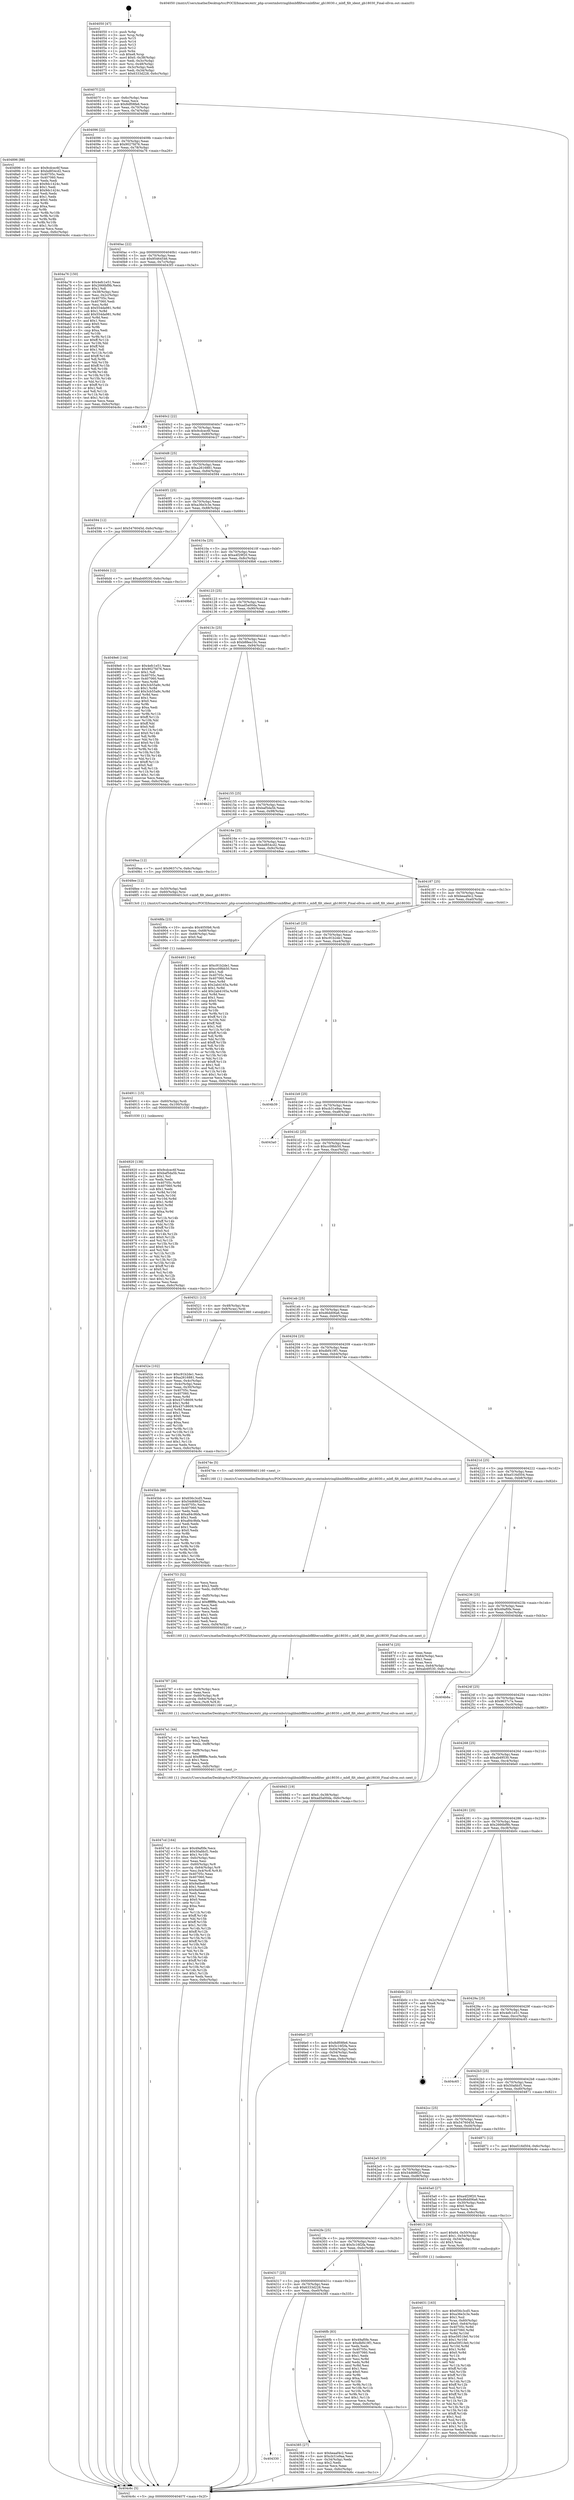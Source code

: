 digraph "0x404050" {
  label = "0x404050 (/mnt/c/Users/mathe/Desktop/tcc/POCII/binaries/extr_php-srcextmbstringlibmbflfiltersmbfilter_gb18030.c_mbfl_filt_ident_gb18030_Final-ollvm.out::main(0))"
  labelloc = "t"
  node[shape=record]

  Entry [label="",width=0.3,height=0.3,shape=circle,fillcolor=black,style=filled]
  "0x40407f" [label="{
     0x40407f [23]\l
     | [instrs]\l
     &nbsp;&nbsp;0x40407f \<+3\>: mov -0x6c(%rbp),%eax\l
     &nbsp;&nbsp;0x404082 \<+2\>: mov %eax,%ecx\l
     &nbsp;&nbsp;0x404084 \<+6\>: sub $0x8df08fe6,%ecx\l
     &nbsp;&nbsp;0x40408a \<+3\>: mov %eax,-0x70(%rbp)\l
     &nbsp;&nbsp;0x40408d \<+3\>: mov %ecx,-0x74(%rbp)\l
     &nbsp;&nbsp;0x404090 \<+6\>: je 0000000000404896 \<main+0x846\>\l
  }"]
  "0x404896" [label="{
     0x404896 [88]\l
     | [instrs]\l
     &nbsp;&nbsp;0x404896 \<+5\>: mov $0x9cdcec6f,%eax\l
     &nbsp;&nbsp;0x40489b \<+5\>: mov $0xbd854cd2,%ecx\l
     &nbsp;&nbsp;0x4048a0 \<+7\>: mov 0x40705c,%edx\l
     &nbsp;&nbsp;0x4048a7 \<+7\>: mov 0x407060,%esi\l
     &nbsp;&nbsp;0x4048ae \<+2\>: mov %edx,%edi\l
     &nbsp;&nbsp;0x4048b0 \<+6\>: sub $0x9dc1424c,%edi\l
     &nbsp;&nbsp;0x4048b6 \<+3\>: sub $0x1,%edi\l
     &nbsp;&nbsp;0x4048b9 \<+6\>: add $0x9dc1424c,%edi\l
     &nbsp;&nbsp;0x4048bf \<+3\>: imul %edi,%edx\l
     &nbsp;&nbsp;0x4048c2 \<+3\>: and $0x1,%edx\l
     &nbsp;&nbsp;0x4048c5 \<+3\>: cmp $0x0,%edx\l
     &nbsp;&nbsp;0x4048c8 \<+4\>: sete %r8b\l
     &nbsp;&nbsp;0x4048cc \<+3\>: cmp $0xa,%esi\l
     &nbsp;&nbsp;0x4048cf \<+4\>: setl %r9b\l
     &nbsp;&nbsp;0x4048d3 \<+3\>: mov %r8b,%r10b\l
     &nbsp;&nbsp;0x4048d6 \<+3\>: and %r9b,%r10b\l
     &nbsp;&nbsp;0x4048d9 \<+3\>: xor %r9b,%r8b\l
     &nbsp;&nbsp;0x4048dc \<+3\>: or %r8b,%r10b\l
     &nbsp;&nbsp;0x4048df \<+4\>: test $0x1,%r10b\l
     &nbsp;&nbsp;0x4048e3 \<+3\>: cmovne %ecx,%eax\l
     &nbsp;&nbsp;0x4048e6 \<+3\>: mov %eax,-0x6c(%rbp)\l
     &nbsp;&nbsp;0x4048e9 \<+5\>: jmp 0000000000404c6c \<main+0xc1c\>\l
  }"]
  "0x404096" [label="{
     0x404096 [22]\l
     | [instrs]\l
     &nbsp;&nbsp;0x404096 \<+5\>: jmp 000000000040409b \<main+0x4b\>\l
     &nbsp;&nbsp;0x40409b \<+3\>: mov -0x70(%rbp),%eax\l
     &nbsp;&nbsp;0x40409e \<+5\>: sub $0x9027fd76,%eax\l
     &nbsp;&nbsp;0x4040a3 \<+3\>: mov %eax,-0x78(%rbp)\l
     &nbsp;&nbsp;0x4040a6 \<+6\>: je 0000000000404a76 \<main+0xa26\>\l
  }"]
  Exit [label="",width=0.3,height=0.3,shape=circle,fillcolor=black,style=filled,peripheries=2]
  "0x404a76" [label="{
     0x404a76 [150]\l
     | [instrs]\l
     &nbsp;&nbsp;0x404a76 \<+5\>: mov $0x4efc1e51,%eax\l
     &nbsp;&nbsp;0x404a7b \<+5\>: mov $0x2666bf9b,%ecx\l
     &nbsp;&nbsp;0x404a80 \<+2\>: mov $0x1,%dl\l
     &nbsp;&nbsp;0x404a82 \<+3\>: mov -0x38(%rbp),%esi\l
     &nbsp;&nbsp;0x404a85 \<+3\>: mov %esi,-0x2c(%rbp)\l
     &nbsp;&nbsp;0x404a88 \<+7\>: mov 0x40705c,%esi\l
     &nbsp;&nbsp;0x404a8f \<+7\>: mov 0x407060,%edi\l
     &nbsp;&nbsp;0x404a96 \<+3\>: mov %esi,%r8d\l
     &nbsp;&nbsp;0x404a99 \<+7\>: sub $0x554da981,%r8d\l
     &nbsp;&nbsp;0x404aa0 \<+4\>: sub $0x1,%r8d\l
     &nbsp;&nbsp;0x404aa4 \<+7\>: add $0x554da981,%r8d\l
     &nbsp;&nbsp;0x404aab \<+4\>: imul %r8d,%esi\l
     &nbsp;&nbsp;0x404aaf \<+3\>: and $0x1,%esi\l
     &nbsp;&nbsp;0x404ab2 \<+3\>: cmp $0x0,%esi\l
     &nbsp;&nbsp;0x404ab5 \<+4\>: sete %r9b\l
     &nbsp;&nbsp;0x404ab9 \<+3\>: cmp $0xa,%edi\l
     &nbsp;&nbsp;0x404abc \<+4\>: setl %r10b\l
     &nbsp;&nbsp;0x404ac0 \<+3\>: mov %r9b,%r11b\l
     &nbsp;&nbsp;0x404ac3 \<+4\>: xor $0xff,%r11b\l
     &nbsp;&nbsp;0x404ac7 \<+3\>: mov %r10b,%bl\l
     &nbsp;&nbsp;0x404aca \<+3\>: xor $0xff,%bl\l
     &nbsp;&nbsp;0x404acd \<+3\>: xor $0x1,%dl\l
     &nbsp;&nbsp;0x404ad0 \<+3\>: mov %r11b,%r14b\l
     &nbsp;&nbsp;0x404ad3 \<+4\>: and $0xff,%r14b\l
     &nbsp;&nbsp;0x404ad7 \<+3\>: and %dl,%r9b\l
     &nbsp;&nbsp;0x404ada \<+3\>: mov %bl,%r15b\l
     &nbsp;&nbsp;0x404add \<+4\>: and $0xff,%r15b\l
     &nbsp;&nbsp;0x404ae1 \<+3\>: and %dl,%r10b\l
     &nbsp;&nbsp;0x404ae4 \<+3\>: or %r9b,%r14b\l
     &nbsp;&nbsp;0x404ae7 \<+3\>: or %r10b,%r15b\l
     &nbsp;&nbsp;0x404aea \<+3\>: xor %r15b,%r14b\l
     &nbsp;&nbsp;0x404aed \<+3\>: or %bl,%r11b\l
     &nbsp;&nbsp;0x404af0 \<+4\>: xor $0xff,%r11b\l
     &nbsp;&nbsp;0x404af4 \<+3\>: or $0x1,%dl\l
     &nbsp;&nbsp;0x404af7 \<+3\>: and %dl,%r11b\l
     &nbsp;&nbsp;0x404afa \<+3\>: or %r11b,%r14b\l
     &nbsp;&nbsp;0x404afd \<+4\>: test $0x1,%r14b\l
     &nbsp;&nbsp;0x404b01 \<+3\>: cmovne %ecx,%eax\l
     &nbsp;&nbsp;0x404b04 \<+3\>: mov %eax,-0x6c(%rbp)\l
     &nbsp;&nbsp;0x404b07 \<+5\>: jmp 0000000000404c6c \<main+0xc1c\>\l
  }"]
  "0x4040ac" [label="{
     0x4040ac [22]\l
     | [instrs]\l
     &nbsp;&nbsp;0x4040ac \<+5\>: jmp 00000000004040b1 \<main+0x61\>\l
     &nbsp;&nbsp;0x4040b1 \<+3\>: mov -0x70(%rbp),%eax\l
     &nbsp;&nbsp;0x4040b4 \<+5\>: sub $0x95464546,%eax\l
     &nbsp;&nbsp;0x4040b9 \<+3\>: mov %eax,-0x7c(%rbp)\l
     &nbsp;&nbsp;0x4040bc \<+6\>: je 00000000004043f3 \<main+0x3a3\>\l
  }"]
  "0x404920" [label="{
     0x404920 [138]\l
     | [instrs]\l
     &nbsp;&nbsp;0x404920 \<+5\>: mov $0x9cdcec6f,%eax\l
     &nbsp;&nbsp;0x404925 \<+5\>: mov $0xbaf5da5b,%esi\l
     &nbsp;&nbsp;0x40492a \<+2\>: mov $0x1,%cl\l
     &nbsp;&nbsp;0x40492c \<+2\>: xor %edx,%edx\l
     &nbsp;&nbsp;0x40492e \<+8\>: mov 0x40705c,%r8d\l
     &nbsp;&nbsp;0x404936 \<+8\>: mov 0x407060,%r9d\l
     &nbsp;&nbsp;0x40493e \<+3\>: sub $0x1,%edx\l
     &nbsp;&nbsp;0x404941 \<+3\>: mov %r8d,%r10d\l
     &nbsp;&nbsp;0x404944 \<+3\>: add %edx,%r10d\l
     &nbsp;&nbsp;0x404947 \<+4\>: imul %r10d,%r8d\l
     &nbsp;&nbsp;0x40494b \<+4\>: and $0x1,%r8d\l
     &nbsp;&nbsp;0x40494f \<+4\>: cmp $0x0,%r8d\l
     &nbsp;&nbsp;0x404953 \<+4\>: sete %r11b\l
     &nbsp;&nbsp;0x404957 \<+4\>: cmp $0xa,%r9d\l
     &nbsp;&nbsp;0x40495b \<+3\>: setl %bl\l
     &nbsp;&nbsp;0x40495e \<+3\>: mov %r11b,%r14b\l
     &nbsp;&nbsp;0x404961 \<+4\>: xor $0xff,%r14b\l
     &nbsp;&nbsp;0x404965 \<+3\>: mov %bl,%r15b\l
     &nbsp;&nbsp;0x404968 \<+4\>: xor $0xff,%r15b\l
     &nbsp;&nbsp;0x40496c \<+3\>: xor $0x0,%cl\l
     &nbsp;&nbsp;0x40496f \<+3\>: mov %r14b,%r12b\l
     &nbsp;&nbsp;0x404972 \<+4\>: and $0x0,%r12b\l
     &nbsp;&nbsp;0x404976 \<+3\>: and %cl,%r11b\l
     &nbsp;&nbsp;0x404979 \<+3\>: mov %r15b,%r13b\l
     &nbsp;&nbsp;0x40497c \<+4\>: and $0x0,%r13b\l
     &nbsp;&nbsp;0x404980 \<+2\>: and %cl,%bl\l
     &nbsp;&nbsp;0x404982 \<+3\>: or %r11b,%r12b\l
     &nbsp;&nbsp;0x404985 \<+3\>: or %bl,%r13b\l
     &nbsp;&nbsp;0x404988 \<+3\>: xor %r13b,%r12b\l
     &nbsp;&nbsp;0x40498b \<+3\>: or %r15b,%r14b\l
     &nbsp;&nbsp;0x40498e \<+4\>: xor $0xff,%r14b\l
     &nbsp;&nbsp;0x404992 \<+3\>: or $0x0,%cl\l
     &nbsp;&nbsp;0x404995 \<+3\>: and %cl,%r14b\l
     &nbsp;&nbsp;0x404998 \<+3\>: or %r14b,%r12b\l
     &nbsp;&nbsp;0x40499b \<+4\>: test $0x1,%r12b\l
     &nbsp;&nbsp;0x40499f \<+3\>: cmovne %esi,%eax\l
     &nbsp;&nbsp;0x4049a2 \<+3\>: mov %eax,-0x6c(%rbp)\l
     &nbsp;&nbsp;0x4049a5 \<+5\>: jmp 0000000000404c6c \<main+0xc1c\>\l
  }"]
  "0x4043f3" [label="{
     0x4043f3\l
  }", style=dashed]
  "0x4040c2" [label="{
     0x4040c2 [22]\l
     | [instrs]\l
     &nbsp;&nbsp;0x4040c2 \<+5\>: jmp 00000000004040c7 \<main+0x77\>\l
     &nbsp;&nbsp;0x4040c7 \<+3\>: mov -0x70(%rbp),%eax\l
     &nbsp;&nbsp;0x4040ca \<+5\>: sub $0x9cdcec6f,%eax\l
     &nbsp;&nbsp;0x4040cf \<+3\>: mov %eax,-0x80(%rbp)\l
     &nbsp;&nbsp;0x4040d2 \<+6\>: je 0000000000404c27 \<main+0xbd7\>\l
  }"]
  "0x404911" [label="{
     0x404911 [15]\l
     | [instrs]\l
     &nbsp;&nbsp;0x404911 \<+4\>: mov -0x60(%rbp),%rdi\l
     &nbsp;&nbsp;0x404915 \<+6\>: mov %eax,-0x100(%rbp)\l
     &nbsp;&nbsp;0x40491b \<+5\>: call 0000000000401030 \<free@plt\>\l
     | [calls]\l
     &nbsp;&nbsp;0x401030 \{1\} (unknown)\l
  }"]
  "0x404c27" [label="{
     0x404c27\l
  }", style=dashed]
  "0x4040d8" [label="{
     0x4040d8 [25]\l
     | [instrs]\l
     &nbsp;&nbsp;0x4040d8 \<+5\>: jmp 00000000004040dd \<main+0x8d\>\l
     &nbsp;&nbsp;0x4040dd \<+3\>: mov -0x70(%rbp),%eax\l
     &nbsp;&nbsp;0x4040e0 \<+5\>: sub $0xa2616881,%eax\l
     &nbsp;&nbsp;0x4040e5 \<+6\>: mov %eax,-0x84(%rbp)\l
     &nbsp;&nbsp;0x4040eb \<+6\>: je 0000000000404594 \<main+0x544\>\l
  }"]
  "0x4048fa" [label="{
     0x4048fa [23]\l
     | [instrs]\l
     &nbsp;&nbsp;0x4048fa \<+10\>: movabs $0x4050b6,%rdi\l
     &nbsp;&nbsp;0x404904 \<+3\>: mov %eax,-0x68(%rbp)\l
     &nbsp;&nbsp;0x404907 \<+3\>: mov -0x68(%rbp),%esi\l
     &nbsp;&nbsp;0x40490a \<+2\>: mov $0x0,%al\l
     &nbsp;&nbsp;0x40490c \<+5\>: call 0000000000401040 \<printf@plt\>\l
     | [calls]\l
     &nbsp;&nbsp;0x401040 \{1\} (unknown)\l
  }"]
  "0x404594" [label="{
     0x404594 [12]\l
     | [instrs]\l
     &nbsp;&nbsp;0x404594 \<+7\>: movl $0x5476045d,-0x6c(%rbp)\l
     &nbsp;&nbsp;0x40459b \<+5\>: jmp 0000000000404c6c \<main+0xc1c\>\l
  }"]
  "0x4040f1" [label="{
     0x4040f1 [25]\l
     | [instrs]\l
     &nbsp;&nbsp;0x4040f1 \<+5\>: jmp 00000000004040f6 \<main+0xa6\>\l
     &nbsp;&nbsp;0x4040f6 \<+3\>: mov -0x70(%rbp),%eax\l
     &nbsp;&nbsp;0x4040f9 \<+5\>: sub $0xa36e3c3e,%eax\l
     &nbsp;&nbsp;0x4040fe \<+6\>: mov %eax,-0x88(%rbp)\l
     &nbsp;&nbsp;0x404104 \<+6\>: je 00000000004046d4 \<main+0x684\>\l
  }"]
  "0x4047cd" [label="{
     0x4047cd [164]\l
     | [instrs]\l
     &nbsp;&nbsp;0x4047cd \<+5\>: mov $0x49af0fe,%ecx\l
     &nbsp;&nbsp;0x4047d2 \<+5\>: mov $0x50afdcf1,%edx\l
     &nbsp;&nbsp;0x4047d7 \<+3\>: mov $0x1,%r10b\l
     &nbsp;&nbsp;0x4047da \<+6\>: mov -0xfc(%rbp),%esi\l
     &nbsp;&nbsp;0x4047e0 \<+3\>: imul %eax,%esi\l
     &nbsp;&nbsp;0x4047e3 \<+4\>: mov -0x60(%rbp),%r8\l
     &nbsp;&nbsp;0x4047e7 \<+4\>: movslq -0x64(%rbp),%r9\l
     &nbsp;&nbsp;0x4047eb \<+5\>: mov %esi,0x4(%r8,%r9,8)\l
     &nbsp;&nbsp;0x4047f0 \<+7\>: mov 0x40705c,%eax\l
     &nbsp;&nbsp;0x4047f7 \<+7\>: mov 0x407060,%esi\l
     &nbsp;&nbsp;0x4047fe \<+2\>: mov %eax,%edi\l
     &nbsp;&nbsp;0x404800 \<+6\>: add $0x9a0be666,%edi\l
     &nbsp;&nbsp;0x404806 \<+3\>: sub $0x1,%edi\l
     &nbsp;&nbsp;0x404809 \<+6\>: sub $0x9a0be666,%edi\l
     &nbsp;&nbsp;0x40480f \<+3\>: imul %edi,%eax\l
     &nbsp;&nbsp;0x404812 \<+3\>: and $0x1,%eax\l
     &nbsp;&nbsp;0x404815 \<+3\>: cmp $0x0,%eax\l
     &nbsp;&nbsp;0x404818 \<+4\>: sete %r11b\l
     &nbsp;&nbsp;0x40481c \<+3\>: cmp $0xa,%esi\l
     &nbsp;&nbsp;0x40481f \<+3\>: setl %bl\l
     &nbsp;&nbsp;0x404822 \<+3\>: mov %r11b,%r14b\l
     &nbsp;&nbsp;0x404825 \<+4\>: xor $0xff,%r14b\l
     &nbsp;&nbsp;0x404829 \<+3\>: mov %bl,%r15b\l
     &nbsp;&nbsp;0x40482c \<+4\>: xor $0xff,%r15b\l
     &nbsp;&nbsp;0x404830 \<+4\>: xor $0x1,%r10b\l
     &nbsp;&nbsp;0x404834 \<+3\>: mov %r14b,%r12b\l
     &nbsp;&nbsp;0x404837 \<+4\>: and $0xff,%r12b\l
     &nbsp;&nbsp;0x40483b \<+3\>: and %r10b,%r11b\l
     &nbsp;&nbsp;0x40483e \<+3\>: mov %r15b,%r13b\l
     &nbsp;&nbsp;0x404841 \<+4\>: and $0xff,%r13b\l
     &nbsp;&nbsp;0x404845 \<+3\>: and %r10b,%bl\l
     &nbsp;&nbsp;0x404848 \<+3\>: or %r11b,%r12b\l
     &nbsp;&nbsp;0x40484b \<+3\>: or %bl,%r13b\l
     &nbsp;&nbsp;0x40484e \<+3\>: xor %r13b,%r12b\l
     &nbsp;&nbsp;0x404851 \<+3\>: or %r15b,%r14b\l
     &nbsp;&nbsp;0x404854 \<+4\>: xor $0xff,%r14b\l
     &nbsp;&nbsp;0x404858 \<+4\>: or $0x1,%r10b\l
     &nbsp;&nbsp;0x40485c \<+3\>: and %r10b,%r14b\l
     &nbsp;&nbsp;0x40485f \<+3\>: or %r14b,%r12b\l
     &nbsp;&nbsp;0x404862 \<+4\>: test $0x1,%r12b\l
     &nbsp;&nbsp;0x404866 \<+3\>: cmovne %edx,%ecx\l
     &nbsp;&nbsp;0x404869 \<+3\>: mov %ecx,-0x6c(%rbp)\l
     &nbsp;&nbsp;0x40486c \<+5\>: jmp 0000000000404c6c \<main+0xc1c\>\l
  }"]
  "0x4046d4" [label="{
     0x4046d4 [12]\l
     | [instrs]\l
     &nbsp;&nbsp;0x4046d4 \<+7\>: movl $0xab49530,-0x6c(%rbp)\l
     &nbsp;&nbsp;0x4046db \<+5\>: jmp 0000000000404c6c \<main+0xc1c\>\l
  }"]
  "0x40410a" [label="{
     0x40410a [25]\l
     | [instrs]\l
     &nbsp;&nbsp;0x40410a \<+5\>: jmp 000000000040410f \<main+0xbf\>\l
     &nbsp;&nbsp;0x40410f \<+3\>: mov -0x70(%rbp),%eax\l
     &nbsp;&nbsp;0x404112 \<+5\>: sub $0xa4f29f20,%eax\l
     &nbsp;&nbsp;0x404117 \<+6\>: mov %eax,-0x8c(%rbp)\l
     &nbsp;&nbsp;0x40411d \<+6\>: je 00000000004049b6 \<main+0x966\>\l
  }"]
  "0x4047a1" [label="{
     0x4047a1 [44]\l
     | [instrs]\l
     &nbsp;&nbsp;0x4047a1 \<+2\>: xor %ecx,%ecx\l
     &nbsp;&nbsp;0x4047a3 \<+5\>: mov $0x2,%edx\l
     &nbsp;&nbsp;0x4047a8 \<+6\>: mov %edx,-0xf8(%rbp)\l
     &nbsp;&nbsp;0x4047ae \<+1\>: cltd\l
     &nbsp;&nbsp;0x4047af \<+6\>: mov -0xf8(%rbp),%esi\l
     &nbsp;&nbsp;0x4047b5 \<+2\>: idiv %esi\l
     &nbsp;&nbsp;0x4047b7 \<+6\>: imul $0xfffffffe,%edx,%edx\l
     &nbsp;&nbsp;0x4047bd \<+3\>: sub $0x1,%ecx\l
     &nbsp;&nbsp;0x4047c0 \<+2\>: sub %ecx,%edx\l
     &nbsp;&nbsp;0x4047c2 \<+6\>: mov %edx,-0xfc(%rbp)\l
     &nbsp;&nbsp;0x4047c8 \<+5\>: call 0000000000401160 \<next_i\>\l
     | [calls]\l
     &nbsp;&nbsp;0x401160 \{1\} (/mnt/c/Users/mathe/Desktop/tcc/POCII/binaries/extr_php-srcextmbstringlibmbflfiltersmbfilter_gb18030.c_mbfl_filt_ident_gb18030_Final-ollvm.out::next_i)\l
  }"]
  "0x4049b6" [label="{
     0x4049b6\l
  }", style=dashed]
  "0x404123" [label="{
     0x404123 [25]\l
     | [instrs]\l
     &nbsp;&nbsp;0x404123 \<+5\>: jmp 0000000000404128 \<main+0xd8\>\l
     &nbsp;&nbsp;0x404128 \<+3\>: mov -0x70(%rbp),%eax\l
     &nbsp;&nbsp;0x40412b \<+5\>: sub $0xad5a00da,%eax\l
     &nbsp;&nbsp;0x404130 \<+6\>: mov %eax,-0x90(%rbp)\l
     &nbsp;&nbsp;0x404136 \<+6\>: je 00000000004049e6 \<main+0x996\>\l
  }"]
  "0x404787" [label="{
     0x404787 [26]\l
     | [instrs]\l
     &nbsp;&nbsp;0x404787 \<+6\>: mov -0xf4(%rbp),%ecx\l
     &nbsp;&nbsp;0x40478d \<+3\>: imul %eax,%ecx\l
     &nbsp;&nbsp;0x404790 \<+4\>: mov -0x60(%rbp),%r8\l
     &nbsp;&nbsp;0x404794 \<+4\>: movslq -0x64(%rbp),%r9\l
     &nbsp;&nbsp;0x404798 \<+4\>: mov %ecx,(%r8,%r9,8)\l
     &nbsp;&nbsp;0x40479c \<+5\>: call 0000000000401160 \<next_i\>\l
     | [calls]\l
     &nbsp;&nbsp;0x401160 \{1\} (/mnt/c/Users/mathe/Desktop/tcc/POCII/binaries/extr_php-srcextmbstringlibmbflfiltersmbfilter_gb18030.c_mbfl_filt_ident_gb18030_Final-ollvm.out::next_i)\l
  }"]
  "0x4049e6" [label="{
     0x4049e6 [144]\l
     | [instrs]\l
     &nbsp;&nbsp;0x4049e6 \<+5\>: mov $0x4efc1e51,%eax\l
     &nbsp;&nbsp;0x4049eb \<+5\>: mov $0x9027fd76,%ecx\l
     &nbsp;&nbsp;0x4049f0 \<+2\>: mov $0x1,%dl\l
     &nbsp;&nbsp;0x4049f2 \<+7\>: mov 0x40705c,%esi\l
     &nbsp;&nbsp;0x4049f9 \<+7\>: mov 0x407060,%edi\l
     &nbsp;&nbsp;0x404a00 \<+3\>: mov %esi,%r8d\l
     &nbsp;&nbsp;0x404a03 \<+7\>: sub $0x3cb55a9c,%r8d\l
     &nbsp;&nbsp;0x404a0a \<+4\>: sub $0x1,%r8d\l
     &nbsp;&nbsp;0x404a0e \<+7\>: add $0x3cb55a9c,%r8d\l
     &nbsp;&nbsp;0x404a15 \<+4\>: imul %r8d,%esi\l
     &nbsp;&nbsp;0x404a19 \<+3\>: and $0x1,%esi\l
     &nbsp;&nbsp;0x404a1c \<+3\>: cmp $0x0,%esi\l
     &nbsp;&nbsp;0x404a1f \<+4\>: sete %r9b\l
     &nbsp;&nbsp;0x404a23 \<+3\>: cmp $0xa,%edi\l
     &nbsp;&nbsp;0x404a26 \<+4\>: setl %r10b\l
     &nbsp;&nbsp;0x404a2a \<+3\>: mov %r9b,%r11b\l
     &nbsp;&nbsp;0x404a2d \<+4\>: xor $0xff,%r11b\l
     &nbsp;&nbsp;0x404a31 \<+3\>: mov %r10b,%bl\l
     &nbsp;&nbsp;0x404a34 \<+3\>: xor $0xff,%bl\l
     &nbsp;&nbsp;0x404a37 \<+3\>: xor $0x0,%dl\l
     &nbsp;&nbsp;0x404a3a \<+3\>: mov %r11b,%r14b\l
     &nbsp;&nbsp;0x404a3d \<+4\>: and $0x0,%r14b\l
     &nbsp;&nbsp;0x404a41 \<+3\>: and %dl,%r9b\l
     &nbsp;&nbsp;0x404a44 \<+3\>: mov %bl,%r15b\l
     &nbsp;&nbsp;0x404a47 \<+4\>: and $0x0,%r15b\l
     &nbsp;&nbsp;0x404a4b \<+3\>: and %dl,%r10b\l
     &nbsp;&nbsp;0x404a4e \<+3\>: or %r9b,%r14b\l
     &nbsp;&nbsp;0x404a51 \<+3\>: or %r10b,%r15b\l
     &nbsp;&nbsp;0x404a54 \<+3\>: xor %r15b,%r14b\l
     &nbsp;&nbsp;0x404a57 \<+3\>: or %bl,%r11b\l
     &nbsp;&nbsp;0x404a5a \<+4\>: xor $0xff,%r11b\l
     &nbsp;&nbsp;0x404a5e \<+3\>: or $0x0,%dl\l
     &nbsp;&nbsp;0x404a61 \<+3\>: and %dl,%r11b\l
     &nbsp;&nbsp;0x404a64 \<+3\>: or %r11b,%r14b\l
     &nbsp;&nbsp;0x404a67 \<+4\>: test $0x1,%r14b\l
     &nbsp;&nbsp;0x404a6b \<+3\>: cmovne %ecx,%eax\l
     &nbsp;&nbsp;0x404a6e \<+3\>: mov %eax,-0x6c(%rbp)\l
     &nbsp;&nbsp;0x404a71 \<+5\>: jmp 0000000000404c6c \<main+0xc1c\>\l
  }"]
  "0x40413c" [label="{
     0x40413c [25]\l
     | [instrs]\l
     &nbsp;&nbsp;0x40413c \<+5\>: jmp 0000000000404141 \<main+0xf1\>\l
     &nbsp;&nbsp;0x404141 \<+3\>: mov -0x70(%rbp),%eax\l
     &nbsp;&nbsp;0x404144 \<+5\>: sub $0xb88ea10c,%eax\l
     &nbsp;&nbsp;0x404149 \<+6\>: mov %eax,-0x94(%rbp)\l
     &nbsp;&nbsp;0x40414f \<+6\>: je 0000000000404b21 \<main+0xad1\>\l
  }"]
  "0x404753" [label="{
     0x404753 [52]\l
     | [instrs]\l
     &nbsp;&nbsp;0x404753 \<+2\>: xor %ecx,%ecx\l
     &nbsp;&nbsp;0x404755 \<+5\>: mov $0x2,%edx\l
     &nbsp;&nbsp;0x40475a \<+6\>: mov %edx,-0xf0(%rbp)\l
     &nbsp;&nbsp;0x404760 \<+1\>: cltd\l
     &nbsp;&nbsp;0x404761 \<+6\>: mov -0xf0(%rbp),%esi\l
     &nbsp;&nbsp;0x404767 \<+2\>: idiv %esi\l
     &nbsp;&nbsp;0x404769 \<+6\>: imul $0xfffffffe,%edx,%edx\l
     &nbsp;&nbsp;0x40476f \<+2\>: mov %ecx,%edi\l
     &nbsp;&nbsp;0x404771 \<+2\>: sub %edx,%edi\l
     &nbsp;&nbsp;0x404773 \<+2\>: mov %ecx,%edx\l
     &nbsp;&nbsp;0x404775 \<+3\>: sub $0x1,%edx\l
     &nbsp;&nbsp;0x404778 \<+2\>: add %edx,%edi\l
     &nbsp;&nbsp;0x40477a \<+2\>: sub %edi,%ecx\l
     &nbsp;&nbsp;0x40477c \<+6\>: mov %ecx,-0xf4(%rbp)\l
     &nbsp;&nbsp;0x404782 \<+5\>: call 0000000000401160 \<next_i\>\l
     | [calls]\l
     &nbsp;&nbsp;0x401160 \{1\} (/mnt/c/Users/mathe/Desktop/tcc/POCII/binaries/extr_php-srcextmbstringlibmbflfiltersmbfilter_gb18030.c_mbfl_filt_ident_gb18030_Final-ollvm.out::next_i)\l
  }"]
  "0x404b21" [label="{
     0x404b21\l
  }", style=dashed]
  "0x404155" [label="{
     0x404155 [25]\l
     | [instrs]\l
     &nbsp;&nbsp;0x404155 \<+5\>: jmp 000000000040415a \<main+0x10a\>\l
     &nbsp;&nbsp;0x40415a \<+3\>: mov -0x70(%rbp),%eax\l
     &nbsp;&nbsp;0x40415d \<+5\>: sub $0xbaf5da5b,%eax\l
     &nbsp;&nbsp;0x404162 \<+6\>: mov %eax,-0x98(%rbp)\l
     &nbsp;&nbsp;0x404168 \<+6\>: je 00000000004049aa \<main+0x95a\>\l
  }"]
  "0x404631" [label="{
     0x404631 [163]\l
     | [instrs]\l
     &nbsp;&nbsp;0x404631 \<+5\>: mov $0x656c3cd5,%ecx\l
     &nbsp;&nbsp;0x404636 \<+5\>: mov $0xa36e3c3e,%edx\l
     &nbsp;&nbsp;0x40463b \<+3\>: mov $0x1,%sil\l
     &nbsp;&nbsp;0x40463e \<+4\>: mov %rax,-0x60(%rbp)\l
     &nbsp;&nbsp;0x404642 \<+7\>: movl $0x0,-0x64(%rbp)\l
     &nbsp;&nbsp;0x404649 \<+8\>: mov 0x40705c,%r8d\l
     &nbsp;&nbsp;0x404651 \<+8\>: mov 0x407060,%r9d\l
     &nbsp;&nbsp;0x404659 \<+3\>: mov %r8d,%r10d\l
     &nbsp;&nbsp;0x40465c \<+7\>: sub $0xe5951fe0,%r10d\l
     &nbsp;&nbsp;0x404663 \<+4\>: sub $0x1,%r10d\l
     &nbsp;&nbsp;0x404667 \<+7\>: add $0xe5951fe0,%r10d\l
     &nbsp;&nbsp;0x40466e \<+4\>: imul %r10d,%r8d\l
     &nbsp;&nbsp;0x404672 \<+4\>: and $0x1,%r8d\l
     &nbsp;&nbsp;0x404676 \<+4\>: cmp $0x0,%r8d\l
     &nbsp;&nbsp;0x40467a \<+4\>: sete %r11b\l
     &nbsp;&nbsp;0x40467e \<+4\>: cmp $0xa,%r9d\l
     &nbsp;&nbsp;0x404682 \<+3\>: setl %bl\l
     &nbsp;&nbsp;0x404685 \<+3\>: mov %r11b,%r14b\l
     &nbsp;&nbsp;0x404688 \<+4\>: xor $0xff,%r14b\l
     &nbsp;&nbsp;0x40468c \<+3\>: mov %bl,%r15b\l
     &nbsp;&nbsp;0x40468f \<+4\>: xor $0xff,%r15b\l
     &nbsp;&nbsp;0x404693 \<+4\>: xor $0x1,%sil\l
     &nbsp;&nbsp;0x404697 \<+3\>: mov %r14b,%r12b\l
     &nbsp;&nbsp;0x40469a \<+4\>: and $0xff,%r12b\l
     &nbsp;&nbsp;0x40469e \<+3\>: and %sil,%r11b\l
     &nbsp;&nbsp;0x4046a1 \<+3\>: mov %r15b,%r13b\l
     &nbsp;&nbsp;0x4046a4 \<+4\>: and $0xff,%r13b\l
     &nbsp;&nbsp;0x4046a8 \<+3\>: and %sil,%bl\l
     &nbsp;&nbsp;0x4046ab \<+3\>: or %r11b,%r12b\l
     &nbsp;&nbsp;0x4046ae \<+3\>: or %bl,%r13b\l
     &nbsp;&nbsp;0x4046b1 \<+3\>: xor %r13b,%r12b\l
     &nbsp;&nbsp;0x4046b4 \<+3\>: or %r15b,%r14b\l
     &nbsp;&nbsp;0x4046b7 \<+4\>: xor $0xff,%r14b\l
     &nbsp;&nbsp;0x4046bb \<+4\>: or $0x1,%sil\l
     &nbsp;&nbsp;0x4046bf \<+3\>: and %sil,%r14b\l
     &nbsp;&nbsp;0x4046c2 \<+3\>: or %r14b,%r12b\l
     &nbsp;&nbsp;0x4046c5 \<+4\>: test $0x1,%r12b\l
     &nbsp;&nbsp;0x4046c9 \<+3\>: cmovne %edx,%ecx\l
     &nbsp;&nbsp;0x4046cc \<+3\>: mov %ecx,-0x6c(%rbp)\l
     &nbsp;&nbsp;0x4046cf \<+5\>: jmp 0000000000404c6c \<main+0xc1c\>\l
  }"]
  "0x4049aa" [label="{
     0x4049aa [12]\l
     | [instrs]\l
     &nbsp;&nbsp;0x4049aa \<+7\>: movl $0x9637c7e,-0x6c(%rbp)\l
     &nbsp;&nbsp;0x4049b1 \<+5\>: jmp 0000000000404c6c \<main+0xc1c\>\l
  }"]
  "0x40416e" [label="{
     0x40416e [25]\l
     | [instrs]\l
     &nbsp;&nbsp;0x40416e \<+5\>: jmp 0000000000404173 \<main+0x123\>\l
     &nbsp;&nbsp;0x404173 \<+3\>: mov -0x70(%rbp),%eax\l
     &nbsp;&nbsp;0x404176 \<+5\>: sub $0xbd854cd2,%eax\l
     &nbsp;&nbsp;0x40417b \<+6\>: mov %eax,-0x9c(%rbp)\l
     &nbsp;&nbsp;0x404181 \<+6\>: je 00000000004048ee \<main+0x89e\>\l
  }"]
  "0x40452e" [label="{
     0x40452e [102]\l
     | [instrs]\l
     &nbsp;&nbsp;0x40452e \<+5\>: mov $0xc91b2de1,%ecx\l
     &nbsp;&nbsp;0x404533 \<+5\>: mov $0xa2616881,%edx\l
     &nbsp;&nbsp;0x404538 \<+3\>: mov %eax,-0x4c(%rbp)\l
     &nbsp;&nbsp;0x40453b \<+3\>: mov -0x4c(%rbp),%eax\l
     &nbsp;&nbsp;0x40453e \<+3\>: mov %eax,-0x30(%rbp)\l
     &nbsp;&nbsp;0x404541 \<+7\>: mov 0x40705c,%eax\l
     &nbsp;&nbsp;0x404548 \<+7\>: mov 0x407060,%esi\l
     &nbsp;&nbsp;0x40454f \<+3\>: mov %eax,%r8d\l
     &nbsp;&nbsp;0x404552 \<+7\>: sub $0x437c8609,%r8d\l
     &nbsp;&nbsp;0x404559 \<+4\>: sub $0x1,%r8d\l
     &nbsp;&nbsp;0x40455d \<+7\>: add $0x437c8609,%r8d\l
     &nbsp;&nbsp;0x404564 \<+4\>: imul %r8d,%eax\l
     &nbsp;&nbsp;0x404568 \<+3\>: and $0x1,%eax\l
     &nbsp;&nbsp;0x40456b \<+3\>: cmp $0x0,%eax\l
     &nbsp;&nbsp;0x40456e \<+4\>: sete %r9b\l
     &nbsp;&nbsp;0x404572 \<+3\>: cmp $0xa,%esi\l
     &nbsp;&nbsp;0x404575 \<+4\>: setl %r10b\l
     &nbsp;&nbsp;0x404579 \<+3\>: mov %r9b,%r11b\l
     &nbsp;&nbsp;0x40457c \<+3\>: and %r10b,%r11b\l
     &nbsp;&nbsp;0x40457f \<+3\>: xor %r10b,%r9b\l
     &nbsp;&nbsp;0x404582 \<+3\>: or %r9b,%r11b\l
     &nbsp;&nbsp;0x404585 \<+4\>: test $0x1,%r11b\l
     &nbsp;&nbsp;0x404589 \<+3\>: cmovne %edx,%ecx\l
     &nbsp;&nbsp;0x40458c \<+3\>: mov %ecx,-0x6c(%rbp)\l
     &nbsp;&nbsp;0x40458f \<+5\>: jmp 0000000000404c6c \<main+0xc1c\>\l
  }"]
  "0x4048ee" [label="{
     0x4048ee [12]\l
     | [instrs]\l
     &nbsp;&nbsp;0x4048ee \<+3\>: mov -0x50(%rbp),%edi\l
     &nbsp;&nbsp;0x4048f1 \<+4\>: mov -0x60(%rbp),%rsi\l
     &nbsp;&nbsp;0x4048f5 \<+5\>: call 00000000004013c0 \<mbfl_filt_ident_gb18030\>\l
     | [calls]\l
     &nbsp;&nbsp;0x4013c0 \{1\} (/mnt/c/Users/mathe/Desktop/tcc/POCII/binaries/extr_php-srcextmbstringlibmbflfiltersmbfilter_gb18030.c_mbfl_filt_ident_gb18030_Final-ollvm.out::mbfl_filt_ident_gb18030)\l
  }"]
  "0x404187" [label="{
     0x404187 [25]\l
     | [instrs]\l
     &nbsp;&nbsp;0x404187 \<+5\>: jmp 000000000040418c \<main+0x13c\>\l
     &nbsp;&nbsp;0x40418c \<+3\>: mov -0x70(%rbp),%eax\l
     &nbsp;&nbsp;0x40418f \<+5\>: sub $0xbeaaf4c2,%eax\l
     &nbsp;&nbsp;0x404194 \<+6\>: mov %eax,-0xa0(%rbp)\l
     &nbsp;&nbsp;0x40419a \<+6\>: je 0000000000404491 \<main+0x441\>\l
  }"]
  "0x404050" [label="{
     0x404050 [47]\l
     | [instrs]\l
     &nbsp;&nbsp;0x404050 \<+1\>: push %rbp\l
     &nbsp;&nbsp;0x404051 \<+3\>: mov %rsp,%rbp\l
     &nbsp;&nbsp;0x404054 \<+2\>: push %r15\l
     &nbsp;&nbsp;0x404056 \<+2\>: push %r14\l
     &nbsp;&nbsp;0x404058 \<+2\>: push %r13\l
     &nbsp;&nbsp;0x40405a \<+2\>: push %r12\l
     &nbsp;&nbsp;0x40405c \<+1\>: push %rbx\l
     &nbsp;&nbsp;0x40405d \<+7\>: sub $0xe8,%rsp\l
     &nbsp;&nbsp;0x404064 \<+7\>: movl $0x0,-0x38(%rbp)\l
     &nbsp;&nbsp;0x40406b \<+3\>: mov %edi,-0x3c(%rbp)\l
     &nbsp;&nbsp;0x40406e \<+4\>: mov %rsi,-0x48(%rbp)\l
     &nbsp;&nbsp;0x404072 \<+3\>: mov -0x3c(%rbp),%edi\l
     &nbsp;&nbsp;0x404075 \<+3\>: mov %edi,-0x34(%rbp)\l
     &nbsp;&nbsp;0x404078 \<+7\>: movl $0x6333d228,-0x6c(%rbp)\l
  }"]
  "0x404491" [label="{
     0x404491 [144]\l
     | [instrs]\l
     &nbsp;&nbsp;0x404491 \<+5\>: mov $0xc91b2de1,%eax\l
     &nbsp;&nbsp;0x404496 \<+5\>: mov $0xcc09bb50,%ecx\l
     &nbsp;&nbsp;0x40449b \<+2\>: mov $0x1,%dl\l
     &nbsp;&nbsp;0x40449d \<+7\>: mov 0x40705c,%esi\l
     &nbsp;&nbsp;0x4044a4 \<+7\>: mov 0x407060,%edi\l
     &nbsp;&nbsp;0x4044ab \<+3\>: mov %esi,%r8d\l
     &nbsp;&nbsp;0x4044ae \<+7\>: sub $0x2ab4165a,%r8d\l
     &nbsp;&nbsp;0x4044b5 \<+4\>: sub $0x1,%r8d\l
     &nbsp;&nbsp;0x4044b9 \<+7\>: add $0x2ab4165a,%r8d\l
     &nbsp;&nbsp;0x4044c0 \<+4\>: imul %r8d,%esi\l
     &nbsp;&nbsp;0x4044c4 \<+3\>: and $0x1,%esi\l
     &nbsp;&nbsp;0x4044c7 \<+3\>: cmp $0x0,%esi\l
     &nbsp;&nbsp;0x4044ca \<+4\>: sete %r9b\l
     &nbsp;&nbsp;0x4044ce \<+3\>: cmp $0xa,%edi\l
     &nbsp;&nbsp;0x4044d1 \<+4\>: setl %r10b\l
     &nbsp;&nbsp;0x4044d5 \<+3\>: mov %r9b,%r11b\l
     &nbsp;&nbsp;0x4044d8 \<+4\>: xor $0xff,%r11b\l
     &nbsp;&nbsp;0x4044dc \<+3\>: mov %r10b,%bl\l
     &nbsp;&nbsp;0x4044df \<+3\>: xor $0xff,%bl\l
     &nbsp;&nbsp;0x4044e2 \<+3\>: xor $0x1,%dl\l
     &nbsp;&nbsp;0x4044e5 \<+3\>: mov %r11b,%r14b\l
     &nbsp;&nbsp;0x4044e8 \<+4\>: and $0xff,%r14b\l
     &nbsp;&nbsp;0x4044ec \<+3\>: and %dl,%r9b\l
     &nbsp;&nbsp;0x4044ef \<+3\>: mov %bl,%r15b\l
     &nbsp;&nbsp;0x4044f2 \<+4\>: and $0xff,%r15b\l
     &nbsp;&nbsp;0x4044f6 \<+3\>: and %dl,%r10b\l
     &nbsp;&nbsp;0x4044f9 \<+3\>: or %r9b,%r14b\l
     &nbsp;&nbsp;0x4044fc \<+3\>: or %r10b,%r15b\l
     &nbsp;&nbsp;0x4044ff \<+3\>: xor %r15b,%r14b\l
     &nbsp;&nbsp;0x404502 \<+3\>: or %bl,%r11b\l
     &nbsp;&nbsp;0x404505 \<+4\>: xor $0xff,%r11b\l
     &nbsp;&nbsp;0x404509 \<+3\>: or $0x1,%dl\l
     &nbsp;&nbsp;0x40450c \<+3\>: and %dl,%r11b\l
     &nbsp;&nbsp;0x40450f \<+3\>: or %r11b,%r14b\l
     &nbsp;&nbsp;0x404512 \<+4\>: test $0x1,%r14b\l
     &nbsp;&nbsp;0x404516 \<+3\>: cmovne %ecx,%eax\l
     &nbsp;&nbsp;0x404519 \<+3\>: mov %eax,-0x6c(%rbp)\l
     &nbsp;&nbsp;0x40451c \<+5\>: jmp 0000000000404c6c \<main+0xc1c\>\l
  }"]
  "0x4041a0" [label="{
     0x4041a0 [25]\l
     | [instrs]\l
     &nbsp;&nbsp;0x4041a0 \<+5\>: jmp 00000000004041a5 \<main+0x155\>\l
     &nbsp;&nbsp;0x4041a5 \<+3\>: mov -0x70(%rbp),%eax\l
     &nbsp;&nbsp;0x4041a8 \<+5\>: sub $0xc91b2de1,%eax\l
     &nbsp;&nbsp;0x4041ad \<+6\>: mov %eax,-0xa4(%rbp)\l
     &nbsp;&nbsp;0x4041b3 \<+6\>: je 0000000000404b39 \<main+0xae9\>\l
  }"]
  "0x404c6c" [label="{
     0x404c6c [5]\l
     | [instrs]\l
     &nbsp;&nbsp;0x404c6c \<+5\>: jmp 000000000040407f \<main+0x2f\>\l
  }"]
  "0x404b39" [label="{
     0x404b39\l
  }", style=dashed]
  "0x4041b9" [label="{
     0x4041b9 [25]\l
     | [instrs]\l
     &nbsp;&nbsp;0x4041b9 \<+5\>: jmp 00000000004041be \<main+0x16e\>\l
     &nbsp;&nbsp;0x4041be \<+3\>: mov -0x70(%rbp),%eax\l
     &nbsp;&nbsp;0x4041c1 \<+5\>: sub $0xcb31e9aa,%eax\l
     &nbsp;&nbsp;0x4041c6 \<+6\>: mov %eax,-0xa8(%rbp)\l
     &nbsp;&nbsp;0x4041cc \<+6\>: je 00000000004043a0 \<main+0x350\>\l
  }"]
  "0x404330" [label="{
     0x404330\l
  }", style=dashed]
  "0x4043a0" [label="{
     0x4043a0\l
  }", style=dashed]
  "0x4041d2" [label="{
     0x4041d2 [25]\l
     | [instrs]\l
     &nbsp;&nbsp;0x4041d2 \<+5\>: jmp 00000000004041d7 \<main+0x187\>\l
     &nbsp;&nbsp;0x4041d7 \<+3\>: mov -0x70(%rbp),%eax\l
     &nbsp;&nbsp;0x4041da \<+5\>: sub $0xcc09bb50,%eax\l
     &nbsp;&nbsp;0x4041df \<+6\>: mov %eax,-0xac(%rbp)\l
     &nbsp;&nbsp;0x4041e5 \<+6\>: je 0000000000404521 \<main+0x4d1\>\l
  }"]
  "0x404385" [label="{
     0x404385 [27]\l
     | [instrs]\l
     &nbsp;&nbsp;0x404385 \<+5\>: mov $0xbeaaf4c2,%eax\l
     &nbsp;&nbsp;0x40438a \<+5\>: mov $0xcb31e9aa,%ecx\l
     &nbsp;&nbsp;0x40438f \<+3\>: mov -0x34(%rbp),%edx\l
     &nbsp;&nbsp;0x404392 \<+3\>: cmp $0x2,%edx\l
     &nbsp;&nbsp;0x404395 \<+3\>: cmovne %ecx,%eax\l
     &nbsp;&nbsp;0x404398 \<+3\>: mov %eax,-0x6c(%rbp)\l
     &nbsp;&nbsp;0x40439b \<+5\>: jmp 0000000000404c6c \<main+0xc1c\>\l
  }"]
  "0x404521" [label="{
     0x404521 [13]\l
     | [instrs]\l
     &nbsp;&nbsp;0x404521 \<+4\>: mov -0x48(%rbp),%rax\l
     &nbsp;&nbsp;0x404525 \<+4\>: mov 0x8(%rax),%rdi\l
     &nbsp;&nbsp;0x404529 \<+5\>: call 0000000000401060 \<atoi@plt\>\l
     | [calls]\l
     &nbsp;&nbsp;0x401060 \{1\} (unknown)\l
  }"]
  "0x4041eb" [label="{
     0x4041eb [25]\l
     | [instrs]\l
     &nbsp;&nbsp;0x4041eb \<+5\>: jmp 00000000004041f0 \<main+0x1a0\>\l
     &nbsp;&nbsp;0x4041f0 \<+3\>: mov -0x70(%rbp),%eax\l
     &nbsp;&nbsp;0x4041f3 \<+5\>: sub $0xd6dd06a6,%eax\l
     &nbsp;&nbsp;0x4041f8 \<+6\>: mov %eax,-0xb0(%rbp)\l
     &nbsp;&nbsp;0x4041fe \<+6\>: je 00000000004045bb \<main+0x56b\>\l
  }"]
  "0x404317" [label="{
     0x404317 [25]\l
     | [instrs]\l
     &nbsp;&nbsp;0x404317 \<+5\>: jmp 000000000040431c \<main+0x2cc\>\l
     &nbsp;&nbsp;0x40431c \<+3\>: mov -0x70(%rbp),%eax\l
     &nbsp;&nbsp;0x40431f \<+5\>: sub $0x6333d228,%eax\l
     &nbsp;&nbsp;0x404324 \<+6\>: mov %eax,-0xe0(%rbp)\l
     &nbsp;&nbsp;0x40432a \<+6\>: je 0000000000404385 \<main+0x335\>\l
  }"]
  "0x4045bb" [label="{
     0x4045bb [88]\l
     | [instrs]\l
     &nbsp;&nbsp;0x4045bb \<+5\>: mov $0x656c3cd5,%eax\l
     &nbsp;&nbsp;0x4045c0 \<+5\>: mov $0x54d6862f,%ecx\l
     &nbsp;&nbsp;0x4045c5 \<+7\>: mov 0x40705c,%edx\l
     &nbsp;&nbsp;0x4045cc \<+7\>: mov 0x407060,%esi\l
     &nbsp;&nbsp;0x4045d3 \<+2\>: mov %edx,%edi\l
     &nbsp;&nbsp;0x4045d5 \<+6\>: add $0xa84c9bfa,%edi\l
     &nbsp;&nbsp;0x4045db \<+3\>: sub $0x1,%edi\l
     &nbsp;&nbsp;0x4045de \<+6\>: sub $0xa84c9bfa,%edi\l
     &nbsp;&nbsp;0x4045e4 \<+3\>: imul %edi,%edx\l
     &nbsp;&nbsp;0x4045e7 \<+3\>: and $0x1,%edx\l
     &nbsp;&nbsp;0x4045ea \<+3\>: cmp $0x0,%edx\l
     &nbsp;&nbsp;0x4045ed \<+4\>: sete %r8b\l
     &nbsp;&nbsp;0x4045f1 \<+3\>: cmp $0xa,%esi\l
     &nbsp;&nbsp;0x4045f4 \<+4\>: setl %r9b\l
     &nbsp;&nbsp;0x4045f8 \<+3\>: mov %r8b,%r10b\l
     &nbsp;&nbsp;0x4045fb \<+3\>: and %r9b,%r10b\l
     &nbsp;&nbsp;0x4045fe \<+3\>: xor %r9b,%r8b\l
     &nbsp;&nbsp;0x404601 \<+3\>: or %r8b,%r10b\l
     &nbsp;&nbsp;0x404604 \<+4\>: test $0x1,%r10b\l
     &nbsp;&nbsp;0x404608 \<+3\>: cmovne %ecx,%eax\l
     &nbsp;&nbsp;0x40460b \<+3\>: mov %eax,-0x6c(%rbp)\l
     &nbsp;&nbsp;0x40460e \<+5\>: jmp 0000000000404c6c \<main+0xc1c\>\l
  }"]
  "0x404204" [label="{
     0x404204 [25]\l
     | [instrs]\l
     &nbsp;&nbsp;0x404204 \<+5\>: jmp 0000000000404209 \<main+0x1b9\>\l
     &nbsp;&nbsp;0x404209 \<+3\>: mov -0x70(%rbp),%eax\l
     &nbsp;&nbsp;0x40420c \<+5\>: sub $0xdbf419f1,%eax\l
     &nbsp;&nbsp;0x404211 \<+6\>: mov %eax,-0xb4(%rbp)\l
     &nbsp;&nbsp;0x404217 \<+6\>: je 000000000040474e \<main+0x6fe\>\l
  }"]
  "0x4046fb" [label="{
     0x4046fb [83]\l
     | [instrs]\l
     &nbsp;&nbsp;0x4046fb \<+5\>: mov $0x49af0fe,%eax\l
     &nbsp;&nbsp;0x404700 \<+5\>: mov $0xdbf419f1,%ecx\l
     &nbsp;&nbsp;0x404705 \<+2\>: xor %edx,%edx\l
     &nbsp;&nbsp;0x404707 \<+7\>: mov 0x40705c,%esi\l
     &nbsp;&nbsp;0x40470e \<+7\>: mov 0x407060,%edi\l
     &nbsp;&nbsp;0x404715 \<+3\>: sub $0x1,%edx\l
     &nbsp;&nbsp;0x404718 \<+3\>: mov %esi,%r8d\l
     &nbsp;&nbsp;0x40471b \<+3\>: add %edx,%r8d\l
     &nbsp;&nbsp;0x40471e \<+4\>: imul %r8d,%esi\l
     &nbsp;&nbsp;0x404722 \<+3\>: and $0x1,%esi\l
     &nbsp;&nbsp;0x404725 \<+3\>: cmp $0x0,%esi\l
     &nbsp;&nbsp;0x404728 \<+4\>: sete %r9b\l
     &nbsp;&nbsp;0x40472c \<+3\>: cmp $0xa,%edi\l
     &nbsp;&nbsp;0x40472f \<+4\>: setl %r10b\l
     &nbsp;&nbsp;0x404733 \<+3\>: mov %r9b,%r11b\l
     &nbsp;&nbsp;0x404736 \<+3\>: and %r10b,%r11b\l
     &nbsp;&nbsp;0x404739 \<+3\>: xor %r10b,%r9b\l
     &nbsp;&nbsp;0x40473c \<+3\>: or %r9b,%r11b\l
     &nbsp;&nbsp;0x40473f \<+4\>: test $0x1,%r11b\l
     &nbsp;&nbsp;0x404743 \<+3\>: cmovne %ecx,%eax\l
     &nbsp;&nbsp;0x404746 \<+3\>: mov %eax,-0x6c(%rbp)\l
     &nbsp;&nbsp;0x404749 \<+5\>: jmp 0000000000404c6c \<main+0xc1c\>\l
  }"]
  "0x40474e" [label="{
     0x40474e [5]\l
     | [instrs]\l
     &nbsp;&nbsp;0x40474e \<+5\>: call 0000000000401160 \<next_i\>\l
     | [calls]\l
     &nbsp;&nbsp;0x401160 \{1\} (/mnt/c/Users/mathe/Desktop/tcc/POCII/binaries/extr_php-srcextmbstringlibmbflfiltersmbfilter_gb18030.c_mbfl_filt_ident_gb18030_Final-ollvm.out::next_i)\l
  }"]
  "0x40421d" [label="{
     0x40421d [25]\l
     | [instrs]\l
     &nbsp;&nbsp;0x40421d \<+5\>: jmp 0000000000404222 \<main+0x1d2\>\l
     &nbsp;&nbsp;0x404222 \<+3\>: mov -0x70(%rbp),%eax\l
     &nbsp;&nbsp;0x404225 \<+5\>: sub $0xe516d504,%eax\l
     &nbsp;&nbsp;0x40422a \<+6\>: mov %eax,-0xb8(%rbp)\l
     &nbsp;&nbsp;0x404230 \<+6\>: je 000000000040487d \<main+0x82d\>\l
  }"]
  "0x4042fe" [label="{
     0x4042fe [25]\l
     | [instrs]\l
     &nbsp;&nbsp;0x4042fe \<+5\>: jmp 0000000000404303 \<main+0x2b3\>\l
     &nbsp;&nbsp;0x404303 \<+3\>: mov -0x70(%rbp),%eax\l
     &nbsp;&nbsp;0x404306 \<+5\>: sub $0x5c16f2fa,%eax\l
     &nbsp;&nbsp;0x40430b \<+6\>: mov %eax,-0xdc(%rbp)\l
     &nbsp;&nbsp;0x404311 \<+6\>: je 00000000004046fb \<main+0x6ab\>\l
  }"]
  "0x40487d" [label="{
     0x40487d [25]\l
     | [instrs]\l
     &nbsp;&nbsp;0x40487d \<+2\>: xor %eax,%eax\l
     &nbsp;&nbsp;0x40487f \<+3\>: mov -0x64(%rbp),%ecx\l
     &nbsp;&nbsp;0x404882 \<+3\>: sub $0x1,%eax\l
     &nbsp;&nbsp;0x404885 \<+2\>: sub %eax,%ecx\l
     &nbsp;&nbsp;0x404887 \<+3\>: mov %ecx,-0x64(%rbp)\l
     &nbsp;&nbsp;0x40488a \<+7\>: movl $0xab49530,-0x6c(%rbp)\l
     &nbsp;&nbsp;0x404891 \<+5\>: jmp 0000000000404c6c \<main+0xc1c\>\l
  }"]
  "0x404236" [label="{
     0x404236 [25]\l
     | [instrs]\l
     &nbsp;&nbsp;0x404236 \<+5\>: jmp 000000000040423b \<main+0x1eb\>\l
     &nbsp;&nbsp;0x40423b \<+3\>: mov -0x70(%rbp),%eax\l
     &nbsp;&nbsp;0x40423e \<+5\>: sub $0x49af0fe,%eax\l
     &nbsp;&nbsp;0x404243 \<+6\>: mov %eax,-0xbc(%rbp)\l
     &nbsp;&nbsp;0x404249 \<+6\>: je 0000000000404b8a \<main+0xb3a\>\l
  }"]
  "0x404613" [label="{
     0x404613 [30]\l
     | [instrs]\l
     &nbsp;&nbsp;0x404613 \<+7\>: movl $0x64,-0x50(%rbp)\l
     &nbsp;&nbsp;0x40461a \<+7\>: movl $0x1,-0x54(%rbp)\l
     &nbsp;&nbsp;0x404621 \<+4\>: movslq -0x54(%rbp),%rax\l
     &nbsp;&nbsp;0x404625 \<+4\>: shl $0x3,%rax\l
     &nbsp;&nbsp;0x404629 \<+3\>: mov %rax,%rdi\l
     &nbsp;&nbsp;0x40462c \<+5\>: call 0000000000401050 \<malloc@plt\>\l
     | [calls]\l
     &nbsp;&nbsp;0x401050 \{1\} (unknown)\l
  }"]
  "0x404b8a" [label="{
     0x404b8a\l
  }", style=dashed]
  "0x40424f" [label="{
     0x40424f [25]\l
     | [instrs]\l
     &nbsp;&nbsp;0x40424f \<+5\>: jmp 0000000000404254 \<main+0x204\>\l
     &nbsp;&nbsp;0x404254 \<+3\>: mov -0x70(%rbp),%eax\l
     &nbsp;&nbsp;0x404257 \<+5\>: sub $0x9637c7e,%eax\l
     &nbsp;&nbsp;0x40425c \<+6\>: mov %eax,-0xc0(%rbp)\l
     &nbsp;&nbsp;0x404262 \<+6\>: je 00000000004049d3 \<main+0x983\>\l
  }"]
  "0x4042e5" [label="{
     0x4042e5 [25]\l
     | [instrs]\l
     &nbsp;&nbsp;0x4042e5 \<+5\>: jmp 00000000004042ea \<main+0x29a\>\l
     &nbsp;&nbsp;0x4042ea \<+3\>: mov -0x70(%rbp),%eax\l
     &nbsp;&nbsp;0x4042ed \<+5\>: sub $0x54d6862f,%eax\l
     &nbsp;&nbsp;0x4042f2 \<+6\>: mov %eax,-0xd8(%rbp)\l
     &nbsp;&nbsp;0x4042f8 \<+6\>: je 0000000000404613 \<main+0x5c3\>\l
  }"]
  "0x4049d3" [label="{
     0x4049d3 [19]\l
     | [instrs]\l
     &nbsp;&nbsp;0x4049d3 \<+7\>: movl $0x0,-0x38(%rbp)\l
     &nbsp;&nbsp;0x4049da \<+7\>: movl $0xad5a00da,-0x6c(%rbp)\l
     &nbsp;&nbsp;0x4049e1 \<+5\>: jmp 0000000000404c6c \<main+0xc1c\>\l
  }"]
  "0x404268" [label="{
     0x404268 [25]\l
     | [instrs]\l
     &nbsp;&nbsp;0x404268 \<+5\>: jmp 000000000040426d \<main+0x21d\>\l
     &nbsp;&nbsp;0x40426d \<+3\>: mov -0x70(%rbp),%eax\l
     &nbsp;&nbsp;0x404270 \<+5\>: sub $0xab49530,%eax\l
     &nbsp;&nbsp;0x404275 \<+6\>: mov %eax,-0xc4(%rbp)\l
     &nbsp;&nbsp;0x40427b \<+6\>: je 00000000004046e0 \<main+0x690\>\l
  }"]
  "0x4045a0" [label="{
     0x4045a0 [27]\l
     | [instrs]\l
     &nbsp;&nbsp;0x4045a0 \<+5\>: mov $0xa4f29f20,%eax\l
     &nbsp;&nbsp;0x4045a5 \<+5\>: mov $0xd6dd06a6,%ecx\l
     &nbsp;&nbsp;0x4045aa \<+3\>: mov -0x30(%rbp),%edx\l
     &nbsp;&nbsp;0x4045ad \<+3\>: cmp $0x0,%edx\l
     &nbsp;&nbsp;0x4045b0 \<+3\>: cmove %ecx,%eax\l
     &nbsp;&nbsp;0x4045b3 \<+3\>: mov %eax,-0x6c(%rbp)\l
     &nbsp;&nbsp;0x4045b6 \<+5\>: jmp 0000000000404c6c \<main+0xc1c\>\l
  }"]
  "0x4046e0" [label="{
     0x4046e0 [27]\l
     | [instrs]\l
     &nbsp;&nbsp;0x4046e0 \<+5\>: mov $0x8df08fe6,%eax\l
     &nbsp;&nbsp;0x4046e5 \<+5\>: mov $0x5c16f2fa,%ecx\l
     &nbsp;&nbsp;0x4046ea \<+3\>: mov -0x64(%rbp),%edx\l
     &nbsp;&nbsp;0x4046ed \<+3\>: cmp -0x54(%rbp),%edx\l
     &nbsp;&nbsp;0x4046f0 \<+3\>: cmovl %ecx,%eax\l
     &nbsp;&nbsp;0x4046f3 \<+3\>: mov %eax,-0x6c(%rbp)\l
     &nbsp;&nbsp;0x4046f6 \<+5\>: jmp 0000000000404c6c \<main+0xc1c\>\l
  }"]
  "0x404281" [label="{
     0x404281 [25]\l
     | [instrs]\l
     &nbsp;&nbsp;0x404281 \<+5\>: jmp 0000000000404286 \<main+0x236\>\l
     &nbsp;&nbsp;0x404286 \<+3\>: mov -0x70(%rbp),%eax\l
     &nbsp;&nbsp;0x404289 \<+5\>: sub $0x2666bf9b,%eax\l
     &nbsp;&nbsp;0x40428e \<+6\>: mov %eax,-0xc8(%rbp)\l
     &nbsp;&nbsp;0x404294 \<+6\>: je 0000000000404b0c \<main+0xabc\>\l
  }"]
  "0x4042cc" [label="{
     0x4042cc [25]\l
     | [instrs]\l
     &nbsp;&nbsp;0x4042cc \<+5\>: jmp 00000000004042d1 \<main+0x281\>\l
     &nbsp;&nbsp;0x4042d1 \<+3\>: mov -0x70(%rbp),%eax\l
     &nbsp;&nbsp;0x4042d4 \<+5\>: sub $0x5476045d,%eax\l
     &nbsp;&nbsp;0x4042d9 \<+6\>: mov %eax,-0xd4(%rbp)\l
     &nbsp;&nbsp;0x4042df \<+6\>: je 00000000004045a0 \<main+0x550\>\l
  }"]
  "0x404b0c" [label="{
     0x404b0c [21]\l
     | [instrs]\l
     &nbsp;&nbsp;0x404b0c \<+3\>: mov -0x2c(%rbp),%eax\l
     &nbsp;&nbsp;0x404b0f \<+7\>: add $0xe8,%rsp\l
     &nbsp;&nbsp;0x404b16 \<+1\>: pop %rbx\l
     &nbsp;&nbsp;0x404b17 \<+2\>: pop %r12\l
     &nbsp;&nbsp;0x404b19 \<+2\>: pop %r13\l
     &nbsp;&nbsp;0x404b1b \<+2\>: pop %r14\l
     &nbsp;&nbsp;0x404b1d \<+2\>: pop %r15\l
     &nbsp;&nbsp;0x404b1f \<+1\>: pop %rbp\l
     &nbsp;&nbsp;0x404b20 \<+1\>: ret\l
  }"]
  "0x40429a" [label="{
     0x40429a [25]\l
     | [instrs]\l
     &nbsp;&nbsp;0x40429a \<+5\>: jmp 000000000040429f \<main+0x24f\>\l
     &nbsp;&nbsp;0x40429f \<+3\>: mov -0x70(%rbp),%eax\l
     &nbsp;&nbsp;0x4042a2 \<+5\>: sub $0x4efc1e51,%eax\l
     &nbsp;&nbsp;0x4042a7 \<+6\>: mov %eax,-0xcc(%rbp)\l
     &nbsp;&nbsp;0x4042ad \<+6\>: je 0000000000404c65 \<main+0xc15\>\l
  }"]
  "0x404871" [label="{
     0x404871 [12]\l
     | [instrs]\l
     &nbsp;&nbsp;0x404871 \<+7\>: movl $0xe516d504,-0x6c(%rbp)\l
     &nbsp;&nbsp;0x404878 \<+5\>: jmp 0000000000404c6c \<main+0xc1c\>\l
  }"]
  "0x404c65" [label="{
     0x404c65\l
  }", style=dashed]
  "0x4042b3" [label="{
     0x4042b3 [25]\l
     | [instrs]\l
     &nbsp;&nbsp;0x4042b3 \<+5\>: jmp 00000000004042b8 \<main+0x268\>\l
     &nbsp;&nbsp;0x4042b8 \<+3\>: mov -0x70(%rbp),%eax\l
     &nbsp;&nbsp;0x4042bb \<+5\>: sub $0x50afdcf1,%eax\l
     &nbsp;&nbsp;0x4042c0 \<+6\>: mov %eax,-0xd0(%rbp)\l
     &nbsp;&nbsp;0x4042c6 \<+6\>: je 0000000000404871 \<main+0x821\>\l
  }"]
  Entry -> "0x404050" [label=" 1"]
  "0x40407f" -> "0x404896" [label=" 1"]
  "0x40407f" -> "0x404096" [label=" 20"]
  "0x404b0c" -> Exit [label=" 1"]
  "0x404096" -> "0x404a76" [label=" 1"]
  "0x404096" -> "0x4040ac" [label=" 19"]
  "0x404a76" -> "0x404c6c" [label=" 1"]
  "0x4040ac" -> "0x4043f3" [label=" 0"]
  "0x4040ac" -> "0x4040c2" [label=" 19"]
  "0x4049e6" -> "0x404c6c" [label=" 1"]
  "0x4040c2" -> "0x404c27" [label=" 0"]
  "0x4040c2" -> "0x4040d8" [label=" 19"]
  "0x4049d3" -> "0x404c6c" [label=" 1"]
  "0x4040d8" -> "0x404594" [label=" 1"]
  "0x4040d8" -> "0x4040f1" [label=" 18"]
  "0x4049aa" -> "0x404c6c" [label=" 1"]
  "0x4040f1" -> "0x4046d4" [label=" 1"]
  "0x4040f1" -> "0x40410a" [label=" 17"]
  "0x404920" -> "0x404c6c" [label=" 1"]
  "0x40410a" -> "0x4049b6" [label=" 0"]
  "0x40410a" -> "0x404123" [label=" 17"]
  "0x404911" -> "0x404920" [label=" 1"]
  "0x404123" -> "0x4049e6" [label=" 1"]
  "0x404123" -> "0x40413c" [label=" 16"]
  "0x4048fa" -> "0x404911" [label=" 1"]
  "0x40413c" -> "0x404b21" [label=" 0"]
  "0x40413c" -> "0x404155" [label=" 16"]
  "0x4048ee" -> "0x4048fa" [label=" 1"]
  "0x404155" -> "0x4049aa" [label=" 1"]
  "0x404155" -> "0x40416e" [label=" 15"]
  "0x404896" -> "0x404c6c" [label=" 1"]
  "0x40416e" -> "0x4048ee" [label=" 1"]
  "0x40416e" -> "0x404187" [label=" 14"]
  "0x40487d" -> "0x404c6c" [label=" 1"]
  "0x404187" -> "0x404491" [label=" 1"]
  "0x404187" -> "0x4041a0" [label=" 13"]
  "0x404871" -> "0x404c6c" [label=" 1"]
  "0x4041a0" -> "0x404b39" [label=" 0"]
  "0x4041a0" -> "0x4041b9" [label=" 13"]
  "0x4047cd" -> "0x404c6c" [label=" 1"]
  "0x4041b9" -> "0x4043a0" [label=" 0"]
  "0x4041b9" -> "0x4041d2" [label=" 13"]
  "0x4047a1" -> "0x4047cd" [label=" 1"]
  "0x4041d2" -> "0x404521" [label=" 1"]
  "0x4041d2" -> "0x4041eb" [label=" 12"]
  "0x404787" -> "0x4047a1" [label=" 1"]
  "0x4041eb" -> "0x4045bb" [label=" 1"]
  "0x4041eb" -> "0x404204" [label=" 11"]
  "0x40474e" -> "0x404753" [label=" 1"]
  "0x404204" -> "0x40474e" [label=" 1"]
  "0x404204" -> "0x40421d" [label=" 10"]
  "0x4046fb" -> "0x404c6c" [label=" 1"]
  "0x40421d" -> "0x40487d" [label=" 1"]
  "0x40421d" -> "0x404236" [label=" 9"]
  "0x4046d4" -> "0x404c6c" [label=" 1"]
  "0x404236" -> "0x404b8a" [label=" 0"]
  "0x404236" -> "0x40424f" [label=" 9"]
  "0x404631" -> "0x404c6c" [label=" 1"]
  "0x40424f" -> "0x4049d3" [label=" 1"]
  "0x40424f" -> "0x404268" [label=" 8"]
  "0x4045bb" -> "0x404c6c" [label=" 1"]
  "0x404268" -> "0x4046e0" [label=" 2"]
  "0x404268" -> "0x404281" [label=" 6"]
  "0x4045a0" -> "0x404c6c" [label=" 1"]
  "0x404281" -> "0x404b0c" [label=" 1"]
  "0x404281" -> "0x40429a" [label=" 5"]
  "0x40452e" -> "0x404c6c" [label=" 1"]
  "0x40429a" -> "0x404c65" [label=" 0"]
  "0x40429a" -> "0x4042b3" [label=" 5"]
  "0x404521" -> "0x40452e" [label=" 1"]
  "0x4042b3" -> "0x404871" [label=" 1"]
  "0x4042b3" -> "0x4042cc" [label=" 4"]
  "0x404594" -> "0x404c6c" [label=" 1"]
  "0x4042cc" -> "0x4045a0" [label=" 1"]
  "0x4042cc" -> "0x4042e5" [label=" 3"]
  "0x404613" -> "0x404631" [label=" 1"]
  "0x4042e5" -> "0x404613" [label=" 1"]
  "0x4042e5" -> "0x4042fe" [label=" 2"]
  "0x4046e0" -> "0x404c6c" [label=" 2"]
  "0x4042fe" -> "0x4046fb" [label=" 1"]
  "0x4042fe" -> "0x404317" [label=" 1"]
  "0x404753" -> "0x404787" [label=" 1"]
  "0x404317" -> "0x404385" [label=" 1"]
  "0x404317" -> "0x404330" [label=" 0"]
  "0x404385" -> "0x404c6c" [label=" 1"]
  "0x404050" -> "0x40407f" [label=" 1"]
  "0x404c6c" -> "0x40407f" [label=" 20"]
  "0x404491" -> "0x404c6c" [label=" 1"]
}
